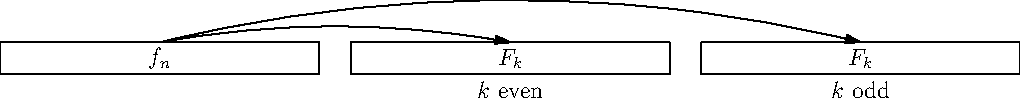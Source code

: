 size(18cm,0);


//pair center(path g) {return 0.5*(min(g)+max(g));}


void drawboxes(pair z=(0,0), pair p=(1,1))
{
  path g=box((0,0),p);
  draw(shift(z)*g);
}
path g;
pair b=(1,1), a=(0,0), z=(0,0);
real h=0.5;
real d=1.1;

real w=0.1;
g=box(a,(1,w));
z=(0,0);
draw(shift(z)*g);
label("$f_n$",z+(0.5,w/2));


z=(d,0);
//draw((0.5,w){NE}..{SE}(d+0.5,w),EndArrow);
draw((0.5,w)..(0.5d+0.5,1.5w)..(d+0.5,w),EndArrow);
draw(shift(z)*g);
label("$F_k$",z+(0.5,w/2));
label("$k$ even",z+(0.5,0),S);

z=(2d,0);
//draw((0.5,w){NE}..tension 2..{SE}(2d+0.5,w),EndArrow);
draw((0.5,w)..(1.5d+0.5,2w)..(2d+0.5,w),EndArrow);
draw(shift(z)*g);
label("$F_k$",z+(0.5,w/2));
label("$k$ odd",z+(0.5,0),S);

